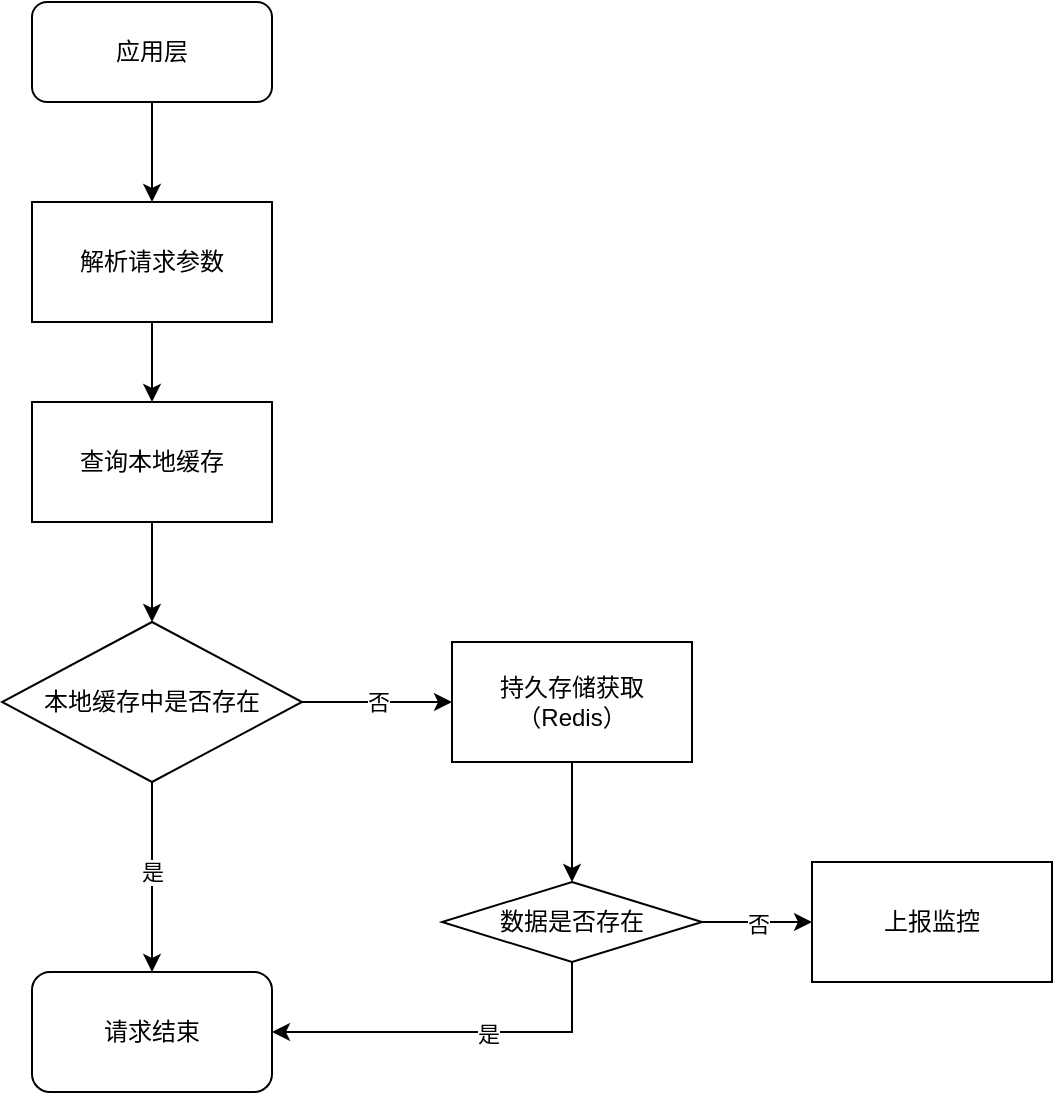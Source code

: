 <mxfile version="21.1.1" type="github">
  <diagram name="第 1 页" id="aVUd3B0FjnW8qT2SZtXC">
    <mxGraphModel dx="954" dy="562" grid="1" gridSize="10" guides="1" tooltips="1" connect="1" arrows="1" fold="1" page="1" pageScale="1" pageWidth="827" pageHeight="1169" math="0" shadow="0">
      <root>
        <mxCell id="0" />
        <mxCell id="1" parent="0" />
        <mxCell id="Eg8lC6jeyxPxJD8ex9hb-1" value="应用层" style="rounded=1;whiteSpace=wrap;html=1;" parent="1" vertex="1">
          <mxGeometry x="260" y="70" width="120" height="50" as="geometry" />
        </mxCell>
        <mxCell id="avSMeXMuvC1XrpbG1N8m-2" style="edgeStyle=orthogonalEdgeStyle;rounded=0;orthogonalLoop=1;jettySize=auto;html=1;exitX=0.5;exitY=1;exitDx=0;exitDy=0;entryX=0.5;entryY=0;entryDx=0;entryDy=0;" edge="1" parent="1" source="Eg8lC6jeyxPxJD8ex9hb-2" target="avSMeXMuvC1XrpbG1N8m-1">
          <mxGeometry relative="1" as="geometry" />
        </mxCell>
        <mxCell id="Eg8lC6jeyxPxJD8ex9hb-2" value="解析请求参数" style="rounded=0;whiteSpace=wrap;html=1;" parent="1" vertex="1">
          <mxGeometry x="260" y="170" width="120" height="60" as="geometry" />
        </mxCell>
        <mxCell id="Eg8lC6jeyxPxJD8ex9hb-4" value="" style="endArrow=classic;html=1;rounded=0;exitX=0.5;exitY=1;exitDx=0;exitDy=0;" parent="1" source="Eg8lC6jeyxPxJD8ex9hb-1" target="Eg8lC6jeyxPxJD8ex9hb-2" edge="1">
          <mxGeometry width="50" height="50" relative="1" as="geometry">
            <mxPoint x="390" y="320" as="sourcePoint" />
            <mxPoint x="440" y="270" as="targetPoint" />
          </mxGeometry>
        </mxCell>
        <mxCell id="avSMeXMuvC1XrpbG1N8m-3" value="否" style="edgeStyle=orthogonalEdgeStyle;rounded=0;orthogonalLoop=1;jettySize=auto;html=1;exitX=1;exitY=0.5;exitDx=0;exitDy=0;entryX=0;entryY=0.5;entryDx=0;entryDy=0;" edge="1" parent="1" source="Eg8lC6jeyxPxJD8ex9hb-5" target="Eg8lC6jeyxPxJD8ex9hb-12">
          <mxGeometry relative="1" as="geometry" />
        </mxCell>
        <mxCell id="Eg8lC6jeyxPxJD8ex9hb-5" value="本地缓存中是否存在" style="rhombus;whiteSpace=wrap;html=1;" parent="1" vertex="1">
          <mxGeometry x="245" y="380" width="150" height="80" as="geometry" />
        </mxCell>
        <mxCell id="Eg8lC6jeyxPxJD8ex9hb-6" value="" style="endArrow=classic;html=1;rounded=0;exitX=0.5;exitY=1;exitDx=0;exitDy=0;entryX=0.5;entryY=0;entryDx=0;entryDy=0;" parent="1" source="avSMeXMuvC1XrpbG1N8m-1" target="Eg8lC6jeyxPxJD8ex9hb-5" edge="1">
          <mxGeometry width="50" height="50" relative="1" as="geometry">
            <mxPoint x="370" y="330" as="sourcePoint" />
            <mxPoint x="420" y="280" as="targetPoint" />
          </mxGeometry>
        </mxCell>
        <mxCell id="Eg8lC6jeyxPxJD8ex9hb-8" value="" style="endArrow=classic;html=1;rounded=0;entryX=0.5;entryY=0;entryDx=0;entryDy=0;exitX=0.5;exitY=1;exitDx=0;exitDy=0;" parent="1" source="Eg8lC6jeyxPxJD8ex9hb-5" target="Eg8lC6jeyxPxJD8ex9hb-10" edge="1">
          <mxGeometry width="50" height="50" relative="1" as="geometry">
            <mxPoint x="320" y="470" as="sourcePoint" />
            <mxPoint x="320" y="530" as="targetPoint" />
          </mxGeometry>
        </mxCell>
        <mxCell id="Eg8lC6jeyxPxJD8ex9hb-9" value="是" style="edgeLabel;html=1;align=center;verticalAlign=middle;resizable=0;points=[];" parent="Eg8lC6jeyxPxJD8ex9hb-8" vertex="1" connectable="0">
          <mxGeometry x="-0.36" y="1" relative="1" as="geometry">
            <mxPoint x="-1" y="14" as="offset" />
          </mxGeometry>
        </mxCell>
        <mxCell id="Eg8lC6jeyxPxJD8ex9hb-10" value="请求结束" style="rounded=1;whiteSpace=wrap;html=1;" parent="1" vertex="1">
          <mxGeometry x="260" y="555" width="120" height="60" as="geometry" />
        </mxCell>
        <mxCell id="Eg8lC6jeyxPxJD8ex9hb-13" style="edgeStyle=orthogonalEdgeStyle;rounded=0;orthogonalLoop=1;jettySize=auto;html=1;exitX=0.5;exitY=1;exitDx=0;exitDy=0;" parent="1" source="Eg8lC6jeyxPxJD8ex9hb-12" edge="1">
          <mxGeometry relative="1" as="geometry">
            <mxPoint x="530" y="510" as="targetPoint" />
          </mxGeometry>
        </mxCell>
        <mxCell id="Eg8lC6jeyxPxJD8ex9hb-12" value="持久存储获取（Redis）" style="rounded=0;whiteSpace=wrap;html=1;" parent="1" vertex="1">
          <mxGeometry x="470" y="390" width="120" height="60" as="geometry" />
        </mxCell>
        <mxCell id="Eg8lC6jeyxPxJD8ex9hb-15" style="edgeStyle=orthogonalEdgeStyle;rounded=0;orthogonalLoop=1;jettySize=auto;html=1;exitX=0.5;exitY=1;exitDx=0;exitDy=0;entryX=1;entryY=0.5;entryDx=0;entryDy=0;" parent="1" source="Eg8lC6jeyxPxJD8ex9hb-14" target="Eg8lC6jeyxPxJD8ex9hb-10" edge="1">
          <mxGeometry relative="1" as="geometry">
            <mxPoint x="530" y="600" as="targetPoint" />
          </mxGeometry>
        </mxCell>
        <mxCell id="Eg8lC6jeyxPxJD8ex9hb-18" value="是" style="edgeLabel;html=1;align=center;verticalAlign=middle;resizable=0;points=[];" parent="Eg8lC6jeyxPxJD8ex9hb-15" vertex="1" connectable="0">
          <mxGeometry x="-0.16" y="1" relative="1" as="geometry">
            <mxPoint as="offset" />
          </mxGeometry>
        </mxCell>
        <mxCell id="Eg8lC6jeyxPxJD8ex9hb-16" value="否" style="edgeStyle=orthogonalEdgeStyle;rounded=0;orthogonalLoop=1;jettySize=auto;html=1;exitX=1;exitY=0.5;exitDx=0;exitDy=0;" parent="1" source="Eg8lC6jeyxPxJD8ex9hb-14" edge="1">
          <mxGeometry relative="1" as="geometry">
            <mxPoint x="650" y="530" as="targetPoint" />
          </mxGeometry>
        </mxCell>
        <mxCell id="Eg8lC6jeyxPxJD8ex9hb-14" value="数据是否存在" style="rhombus;whiteSpace=wrap;html=1;" parent="1" vertex="1">
          <mxGeometry x="465" y="510" width="130" height="40" as="geometry" />
        </mxCell>
        <mxCell id="Eg8lC6jeyxPxJD8ex9hb-17" value="上报监控" style="rounded=0;whiteSpace=wrap;html=1;" parent="1" vertex="1">
          <mxGeometry x="650" y="500" width="120" height="60" as="geometry" />
        </mxCell>
        <mxCell id="avSMeXMuvC1XrpbG1N8m-1" value="查询本地缓存" style="rounded=0;whiteSpace=wrap;html=1;" vertex="1" parent="1">
          <mxGeometry x="260" y="270" width="120" height="60" as="geometry" />
        </mxCell>
      </root>
    </mxGraphModel>
  </diagram>
</mxfile>
